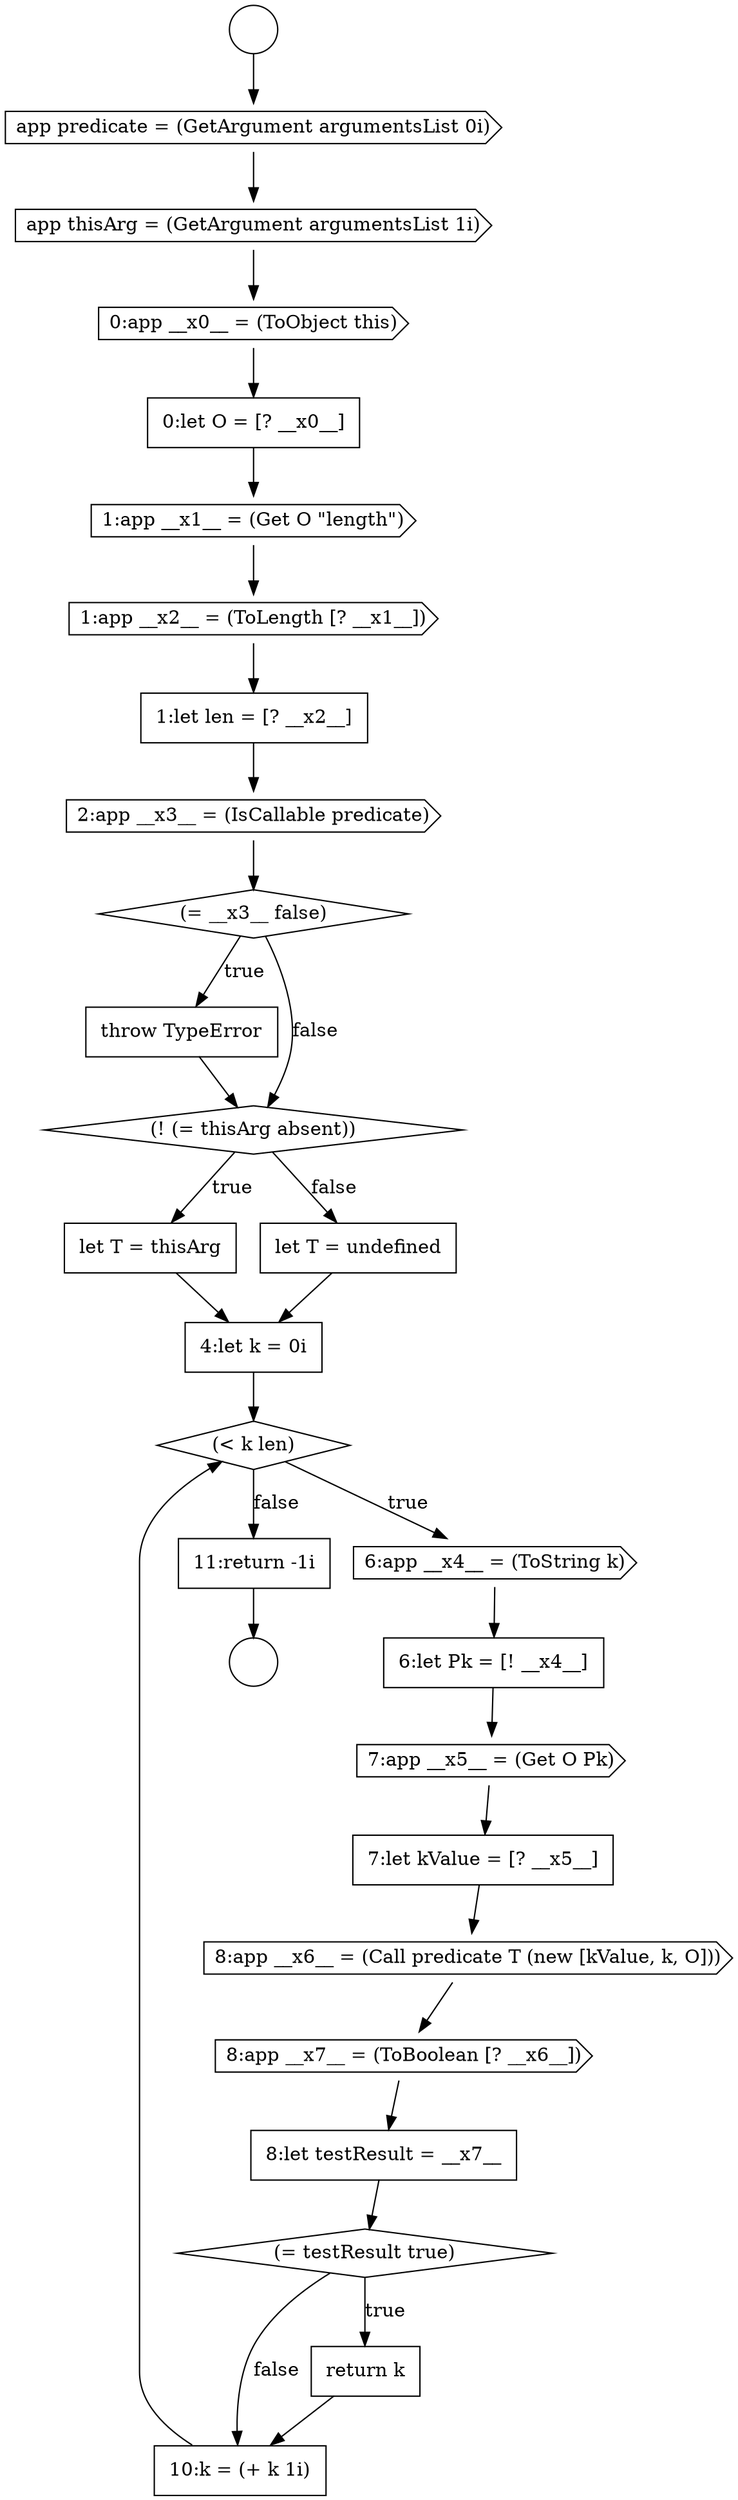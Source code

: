 digraph {
  node13520 [shape=none, margin=0, label=<<font color="black">
    <table border="0" cellborder="1" cellspacing="0" cellpadding="10">
      <tr><td align="left">11:return -1i</td></tr>
    </table>
  </font>> color="black" fillcolor="white" style=filled]
  node13501 [shape=none, margin=0, label=<<font color="black">
    <table border="0" cellborder="1" cellspacing="0" cellpadding="10">
      <tr><td align="left">1:let len = [? __x2__]</td></tr>
    </table>
  </font>> color="black" fillcolor="white" style=filled]
  node13516 [shape=none, margin=0, label=<<font color="black">
    <table border="0" cellborder="1" cellspacing="0" cellpadding="10">
      <tr><td align="left">8:let testResult = __x7__</td></tr>
    </table>
  </font>> color="black" fillcolor="white" style=filled]
  node13511 [shape=none, margin=0, label=<<font color="black">
    <table border="0" cellborder="1" cellspacing="0" cellpadding="10">
      <tr><td align="left">6:let Pk = [! __x4__]</td></tr>
    </table>
  </font>> color="black" fillcolor="white" style=filled]
  node13506 [shape=none, margin=0, label=<<font color="black">
    <table border="0" cellborder="1" cellspacing="0" cellpadding="10">
      <tr><td align="left">let T = thisArg</td></tr>
    </table>
  </font>> color="black" fillcolor="white" style=filled]
  node13494 [shape=circle label=" " color="black" fillcolor="white" style=filled]
  node13519 [shape=none, margin=0, label=<<font color="black">
    <table border="0" cellborder="1" cellspacing="0" cellpadding="10">
      <tr><td align="left">10:k = (+ k 1i)</td></tr>
    </table>
  </font>> color="black" fillcolor="white" style=filled]
  node13498 [shape=none, margin=0, label=<<font color="black">
    <table border="0" cellborder="1" cellspacing="0" cellpadding="10">
      <tr><td align="left">0:let O = [? __x0__]</td></tr>
    </table>
  </font>> color="black" fillcolor="white" style=filled]
  node13515 [shape=cds, label=<<font color="black">8:app __x7__ = (ToBoolean [? __x6__])</font>> color="black" fillcolor="white" style=filled]
  node13504 [shape=none, margin=0, label=<<font color="black">
    <table border="0" cellborder="1" cellspacing="0" cellpadding="10">
      <tr><td align="left">throw TypeError</td></tr>
    </table>
  </font>> color="black" fillcolor="white" style=filled]
  node13500 [shape=cds, label=<<font color="black">1:app __x2__ = (ToLength [? __x1__])</font>> color="black" fillcolor="white" style=filled]
  node13507 [shape=none, margin=0, label=<<font color="black">
    <table border="0" cellborder="1" cellspacing="0" cellpadding="10">
      <tr><td align="left">let T = undefined</td></tr>
    </table>
  </font>> color="black" fillcolor="white" style=filled]
  node13514 [shape=cds, label=<<font color="black">8:app __x6__ = (Call predicate T (new [kValue, k, O]))</font>> color="black" fillcolor="white" style=filled]
  node13509 [shape=diamond, label=<<font color="black">(&lt; k len)</font>> color="black" fillcolor="white" style=filled]
  node13502 [shape=cds, label=<<font color="black">2:app __x3__ = (IsCallable predicate)</font>> color="black" fillcolor="white" style=filled]
  node13513 [shape=none, margin=0, label=<<font color="black">
    <table border="0" cellborder="1" cellspacing="0" cellpadding="10">
      <tr><td align="left">7:let kValue = [? __x5__]</td></tr>
    </table>
  </font>> color="black" fillcolor="white" style=filled]
  node13517 [shape=diamond, label=<<font color="black">(= testResult true)</font>> color="black" fillcolor="white" style=filled]
  node13495 [shape=cds, label=<<font color="black">app predicate = (GetArgument argumentsList 0i)</font>> color="black" fillcolor="white" style=filled]
  node13512 [shape=cds, label=<<font color="black">7:app __x5__ = (Get O Pk)</font>> color="black" fillcolor="white" style=filled]
  node13497 [shape=cds, label=<<font color="black">0:app __x0__ = (ToObject this)</font>> color="black" fillcolor="white" style=filled]
  node13503 [shape=diamond, label=<<font color="black">(= __x3__ false)</font>> color="black" fillcolor="white" style=filled]
  node13499 [shape=cds, label=<<font color="black">1:app __x1__ = (Get O &quot;length&quot;)</font>> color="black" fillcolor="white" style=filled]
  node13518 [shape=none, margin=0, label=<<font color="black">
    <table border="0" cellborder="1" cellspacing="0" cellpadding="10">
      <tr><td align="left">return k</td></tr>
    </table>
  </font>> color="black" fillcolor="white" style=filled]
  node13508 [shape=none, margin=0, label=<<font color="black">
    <table border="0" cellborder="1" cellspacing="0" cellpadding="10">
      <tr><td align="left">4:let k = 0i</td></tr>
    </table>
  </font>> color="black" fillcolor="white" style=filled]
  node13496 [shape=cds, label=<<font color="black">app thisArg = (GetArgument argumentsList 1i)</font>> color="black" fillcolor="white" style=filled]
  node13505 [shape=diamond, label=<<font color="black">(! (= thisArg absent))</font>> color="black" fillcolor="white" style=filled]
  node13493 [shape=circle label=" " color="black" fillcolor="white" style=filled]
  node13510 [shape=cds, label=<<font color="black">6:app __x4__ = (ToString k)</font>> color="black" fillcolor="white" style=filled]
  node13510 -> node13511 [ color="black"]
  node13511 -> node13512 [ color="black"]
  node13513 -> node13514 [ color="black"]
  node13502 -> node13503 [ color="black"]
  node13498 -> node13499 [ color="black"]
  node13515 -> node13516 [ color="black"]
  node13504 -> node13505 [ color="black"]
  node13512 -> node13513 [ color="black"]
  node13500 -> node13501 [ color="black"]
  node13518 -> node13519 [ color="black"]
  node13505 -> node13506 [label=<<font color="black">true</font>> color="black"]
  node13505 -> node13507 [label=<<font color="black">false</font>> color="black"]
  node13514 -> node13515 [ color="black"]
  node13496 -> node13497 [ color="black"]
  node13520 -> node13494 [ color="black"]
  node13507 -> node13508 [ color="black"]
  node13503 -> node13504 [label=<<font color="black">true</font>> color="black"]
  node13503 -> node13505 [label=<<font color="black">false</font>> color="black"]
  node13495 -> node13496 [ color="black"]
  node13493 -> node13495 [ color="black"]
  node13499 -> node13500 [ color="black"]
  node13516 -> node13517 [ color="black"]
  node13497 -> node13498 [ color="black"]
  node13519 -> node13509 [ color="black"]
  node13506 -> node13508 [ color="black"]
  node13508 -> node13509 [ color="black"]
  node13509 -> node13510 [label=<<font color="black">true</font>> color="black"]
  node13509 -> node13520 [label=<<font color="black">false</font>> color="black"]
  node13517 -> node13518 [label=<<font color="black">true</font>> color="black"]
  node13517 -> node13519 [label=<<font color="black">false</font>> color="black"]
  node13501 -> node13502 [ color="black"]
}
